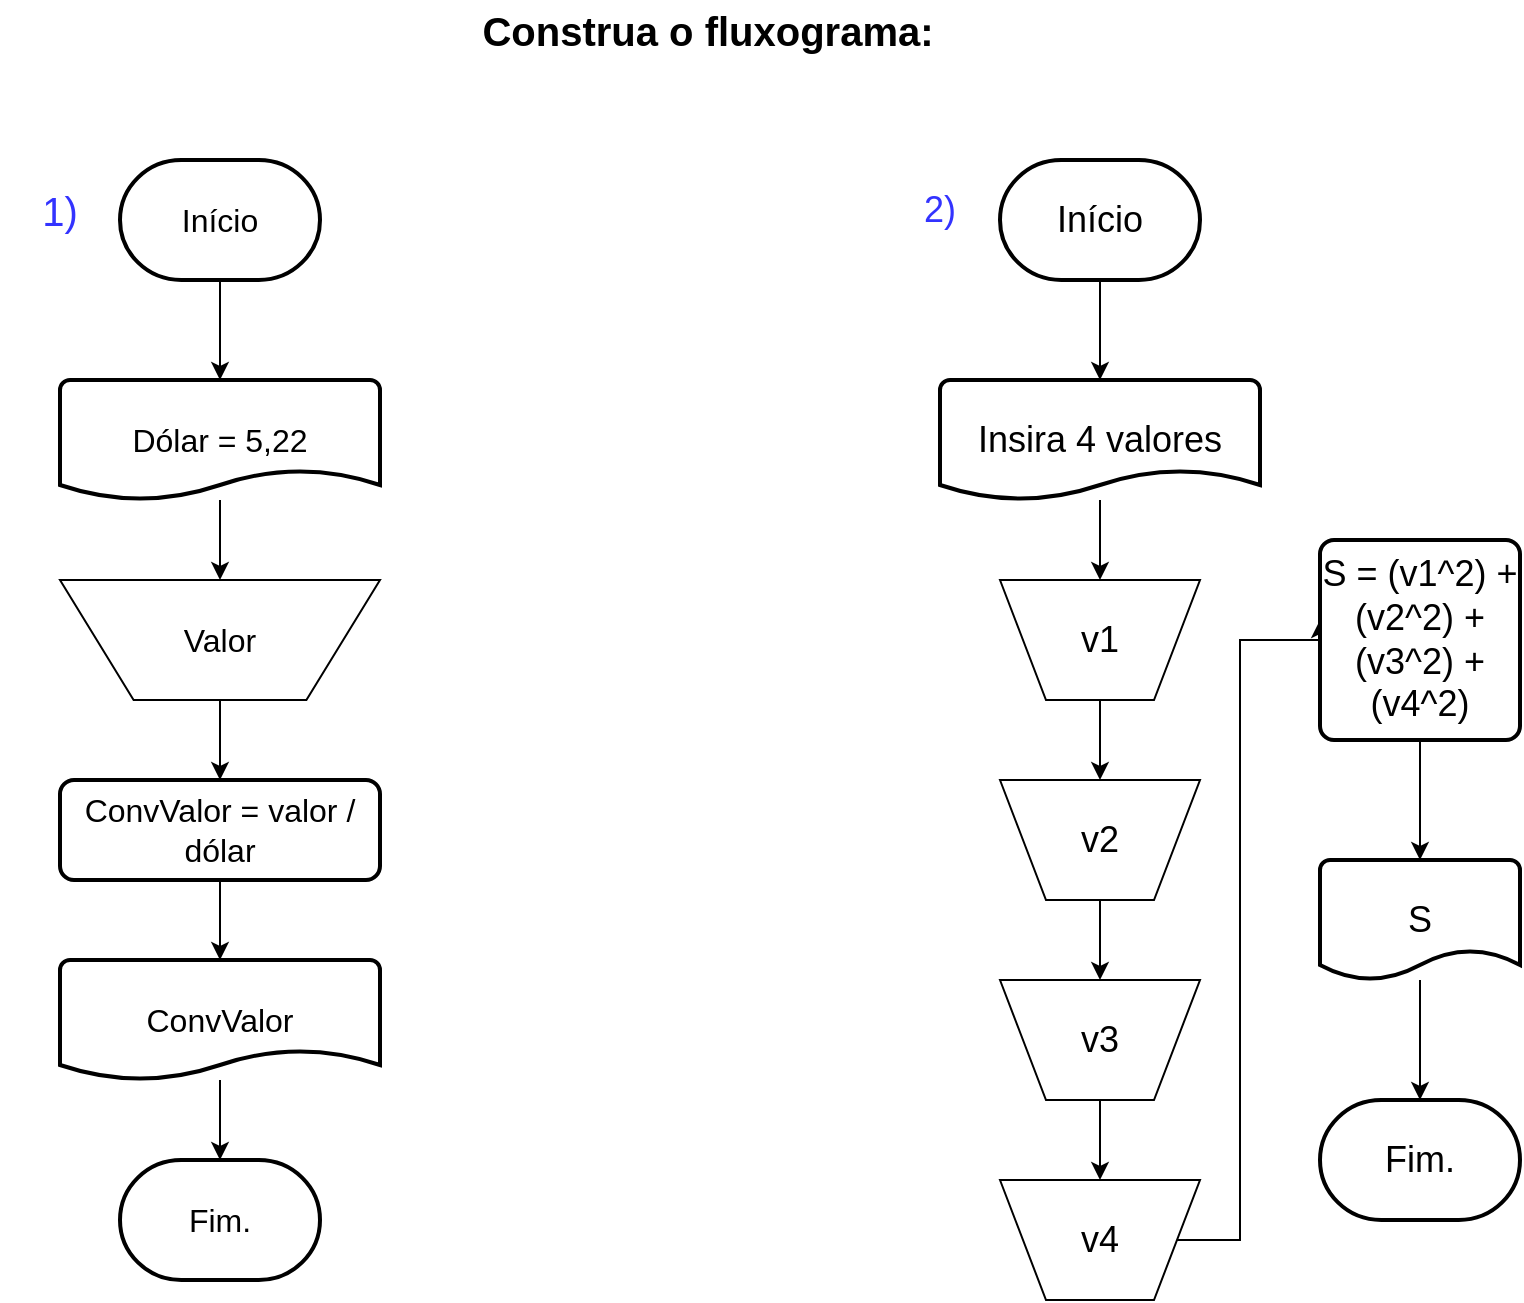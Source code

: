 <mxfile version="20.8.23" type="device"><diagram name="Página-1" id="CRdTjIowBJVbLrX9h-jV"><mxGraphModel dx="1434" dy="821" grid="1" gridSize="10" guides="1" tooltips="1" connect="1" arrows="1" fold="1" page="1" pageScale="1" pageWidth="827" pageHeight="1169" math="0" shadow="0"><root><mxCell id="0"/><mxCell id="1" parent="0"/><mxCell id="yJtszG_-MzX-dohwHZ_f-1" value="&lt;b&gt;&lt;font style=&quot;font-size: 20px;&quot;&gt;Construa o fluxograma:&lt;/font&gt;&lt;/b&gt;" style="text;html=1;strokeColor=none;fillColor=none;align=center;verticalAlign=middle;whiteSpace=wrap;rounded=0;" vertex="1" parent="1"><mxGeometry x="189" y="80" width="450" height="30" as="geometry"/></mxCell><mxCell id="yJtszG_-MzX-dohwHZ_f-2" value="&lt;font color=&quot;#3333FF&quot;&gt;1)&lt;/font&gt;" style="text;html=1;strokeColor=none;fillColor=none;align=center;verticalAlign=middle;whiteSpace=wrap;rounded=0;fontSize=20;" vertex="1" parent="1"><mxGeometry x="60" y="170" width="60" height="30" as="geometry"/></mxCell><mxCell id="yJtszG_-MzX-dohwHZ_f-5" style="edgeStyle=orthogonalEdgeStyle;rounded=0;orthogonalLoop=1;jettySize=auto;html=1;fontSize=16;fontColor=#000000;" edge="1" parent="1" source="yJtszG_-MzX-dohwHZ_f-3" target="yJtszG_-MzX-dohwHZ_f-6"><mxGeometry relative="1" as="geometry"/></mxCell><mxCell id="yJtszG_-MzX-dohwHZ_f-3" value="&lt;div style=&quot;font-size: 16px;&quot;&gt;&lt;font color=&quot;#000000&quot;&gt;Início&lt;/font&gt;&lt;/div&gt;" style="strokeWidth=2;html=1;shape=mxgraph.flowchart.terminator;whiteSpace=wrap;fontSize=20;fontColor=#3333FF;" vertex="1" parent="1"><mxGeometry x="120" y="160" width="100" height="60" as="geometry"/></mxCell><mxCell id="yJtszG_-MzX-dohwHZ_f-12" style="edgeStyle=orthogonalEdgeStyle;rounded=0;orthogonalLoop=1;jettySize=auto;html=1;fontSize=16;fontColor=#000000;" edge="1" parent="1" source="yJtszG_-MzX-dohwHZ_f-4" target="yJtszG_-MzX-dohwHZ_f-8"><mxGeometry relative="1" as="geometry"/></mxCell><mxCell id="yJtszG_-MzX-dohwHZ_f-4" value="ConvValor = valor / dólar" style="rounded=1;whiteSpace=wrap;html=1;absoluteArcSize=1;arcSize=14;strokeWidth=2;fontSize=16;fontColor=#000000;" vertex="1" parent="1"><mxGeometry x="90" y="470" width="160" height="50" as="geometry"/></mxCell><mxCell id="yJtszG_-MzX-dohwHZ_f-10" style="edgeStyle=orthogonalEdgeStyle;rounded=0;orthogonalLoop=1;jettySize=auto;html=1;fontSize=16;fontColor=#000000;" edge="1" parent="1" source="yJtszG_-MzX-dohwHZ_f-6" target="yJtszG_-MzX-dohwHZ_f-7"><mxGeometry relative="1" as="geometry"/></mxCell><mxCell id="yJtszG_-MzX-dohwHZ_f-6" value="&lt;div&gt;Dólar = 5,22&lt;/div&gt;" style="strokeWidth=2;html=1;shape=mxgraph.flowchart.document2;whiteSpace=wrap;size=0.25;fontSize=16;fontColor=#000000;" vertex="1" parent="1"><mxGeometry x="90" y="270" width="160" height="60" as="geometry"/></mxCell><mxCell id="yJtszG_-MzX-dohwHZ_f-11" style="edgeStyle=orthogonalEdgeStyle;rounded=0;orthogonalLoop=1;jettySize=auto;html=1;fontSize=16;fontColor=#000000;" edge="1" parent="1" source="yJtszG_-MzX-dohwHZ_f-7" target="yJtszG_-MzX-dohwHZ_f-4"><mxGeometry relative="1" as="geometry"/></mxCell><mxCell id="yJtszG_-MzX-dohwHZ_f-7" value="Valor" style="verticalLabelPosition=middle;verticalAlign=middle;html=1;shape=trapezoid;perimeter=trapezoidPerimeter;whiteSpace=wrap;size=0.23;arcSize=10;flipV=1;labelPosition=center;align=center;fontSize=16;fontColor=#000000;" vertex="1" parent="1"><mxGeometry x="90" y="370" width="160" height="60" as="geometry"/></mxCell><mxCell id="yJtszG_-MzX-dohwHZ_f-13" style="edgeStyle=orthogonalEdgeStyle;rounded=0;orthogonalLoop=1;jettySize=auto;html=1;fontSize=16;fontColor=#000000;" edge="1" parent="1" source="yJtszG_-MzX-dohwHZ_f-8" target="yJtszG_-MzX-dohwHZ_f-9"><mxGeometry relative="1" as="geometry"/></mxCell><mxCell id="yJtszG_-MzX-dohwHZ_f-8" value="ConvValor" style="strokeWidth=2;html=1;shape=mxgraph.flowchart.document2;whiteSpace=wrap;size=0.25;fontSize=16;fontColor=#000000;" vertex="1" parent="1"><mxGeometry x="90" y="560" width="160" height="60" as="geometry"/></mxCell><mxCell id="yJtszG_-MzX-dohwHZ_f-9" value="Fim." style="strokeWidth=2;html=1;shape=mxgraph.flowchart.terminator;whiteSpace=wrap;fontSize=16;fontColor=#000000;" vertex="1" parent="1"><mxGeometry x="120" y="660" width="100" height="60" as="geometry"/></mxCell><mxCell id="yJtszG_-MzX-dohwHZ_f-14" value="2)" style="text;html=1;strokeColor=none;fillColor=none;align=center;verticalAlign=middle;whiteSpace=wrap;rounded=0;fontSize=18;fontColor=#3333FF;" vertex="1" parent="1"><mxGeometry x="500" y="170" width="60" height="30" as="geometry"/></mxCell><mxCell id="yJtszG_-MzX-dohwHZ_f-17" style="edgeStyle=orthogonalEdgeStyle;rounded=0;orthogonalLoop=1;jettySize=auto;html=1;fontSize=18;fontColor=#000000;" edge="1" parent="1" source="yJtszG_-MzX-dohwHZ_f-15" target="yJtszG_-MzX-dohwHZ_f-16"><mxGeometry relative="1" as="geometry"/></mxCell><mxCell id="yJtszG_-MzX-dohwHZ_f-15" value="Início" style="strokeWidth=2;html=1;shape=mxgraph.flowchart.terminator;whiteSpace=wrap;fontSize=18;fontColor=#000000;" vertex="1" parent="1"><mxGeometry x="560" y="160" width="100" height="60" as="geometry"/></mxCell><mxCell id="yJtszG_-MzX-dohwHZ_f-22" style="edgeStyle=orthogonalEdgeStyle;rounded=0;orthogonalLoop=1;jettySize=auto;html=1;fontSize=18;fontColor=#000000;" edge="1" parent="1" source="yJtszG_-MzX-dohwHZ_f-16" target="yJtszG_-MzX-dohwHZ_f-18"><mxGeometry relative="1" as="geometry"/></mxCell><mxCell id="yJtszG_-MzX-dohwHZ_f-16" value="Insira 4 valores" style="strokeWidth=2;html=1;shape=mxgraph.flowchart.document2;whiteSpace=wrap;size=0.25;fontSize=18;fontColor=#000000;" vertex="1" parent="1"><mxGeometry x="530" y="270" width="160" height="60" as="geometry"/></mxCell><mxCell id="yJtszG_-MzX-dohwHZ_f-23" style="edgeStyle=orthogonalEdgeStyle;rounded=0;orthogonalLoop=1;jettySize=auto;html=1;fontSize=18;fontColor=#000000;" edge="1" parent="1" source="yJtszG_-MzX-dohwHZ_f-18" target="yJtszG_-MzX-dohwHZ_f-19"><mxGeometry relative="1" as="geometry"/></mxCell><mxCell id="yJtszG_-MzX-dohwHZ_f-18" value="v1" style="verticalLabelPosition=middle;verticalAlign=middle;html=1;shape=trapezoid;perimeter=trapezoidPerimeter;whiteSpace=wrap;size=0.23;arcSize=10;flipV=1;labelPosition=center;align=center;fontSize=18;fontColor=#000000;" vertex="1" parent="1"><mxGeometry x="560" y="370" width="100" height="60" as="geometry"/></mxCell><mxCell id="yJtszG_-MzX-dohwHZ_f-24" style="edgeStyle=orthogonalEdgeStyle;rounded=0;orthogonalLoop=1;jettySize=auto;html=1;fontSize=18;fontColor=#000000;" edge="1" parent="1" source="yJtszG_-MzX-dohwHZ_f-19" target="yJtszG_-MzX-dohwHZ_f-20"><mxGeometry relative="1" as="geometry"/></mxCell><mxCell id="yJtszG_-MzX-dohwHZ_f-19" value="v2" style="verticalLabelPosition=middle;verticalAlign=middle;html=1;shape=trapezoid;perimeter=trapezoidPerimeter;whiteSpace=wrap;size=0.23;arcSize=10;flipV=1;labelPosition=center;align=center;fontSize=18;fontColor=#000000;" vertex="1" parent="1"><mxGeometry x="560" y="470" width="100" height="60" as="geometry"/></mxCell><mxCell id="yJtszG_-MzX-dohwHZ_f-25" style="edgeStyle=orthogonalEdgeStyle;rounded=0;orthogonalLoop=1;jettySize=auto;html=1;fontSize=18;fontColor=#000000;" edge="1" parent="1" source="yJtszG_-MzX-dohwHZ_f-20" target="yJtszG_-MzX-dohwHZ_f-21"><mxGeometry relative="1" as="geometry"/></mxCell><mxCell id="yJtszG_-MzX-dohwHZ_f-20" value="v3" style="verticalLabelPosition=middle;verticalAlign=middle;html=1;shape=trapezoid;perimeter=trapezoidPerimeter;whiteSpace=wrap;size=0.23;arcSize=10;flipV=1;labelPosition=center;align=center;fontSize=18;fontColor=#000000;" vertex="1" parent="1"><mxGeometry x="560" y="570" width="100" height="60" as="geometry"/></mxCell><mxCell id="yJtszG_-MzX-dohwHZ_f-26" style="edgeStyle=orthogonalEdgeStyle;rounded=0;orthogonalLoop=1;jettySize=auto;html=1;fontSize=18;fontColor=#000000;" edge="1" parent="1" source="yJtszG_-MzX-dohwHZ_f-21"><mxGeometry relative="1" as="geometry"><mxPoint x="720" y="390" as="targetPoint"/><Array as="points"><mxPoint x="680" y="700"/><mxPoint x="680" y="400"/><mxPoint x="720" y="400"/></Array></mxGeometry></mxCell><mxCell id="yJtszG_-MzX-dohwHZ_f-21" value="v4" style="verticalLabelPosition=middle;verticalAlign=middle;html=1;shape=trapezoid;perimeter=trapezoidPerimeter;whiteSpace=wrap;size=0.23;arcSize=10;flipV=1;labelPosition=center;align=center;fontSize=18;fontColor=#000000;" vertex="1" parent="1"><mxGeometry x="560" y="670" width="100" height="60" as="geometry"/></mxCell><mxCell id="yJtszG_-MzX-dohwHZ_f-29" style="edgeStyle=orthogonalEdgeStyle;rounded=0;orthogonalLoop=1;jettySize=auto;html=1;fontSize=18;fontColor=#000000;" edge="1" parent="1" source="yJtszG_-MzX-dohwHZ_f-27" target="yJtszG_-MzX-dohwHZ_f-28"><mxGeometry relative="1" as="geometry"/></mxCell><mxCell id="yJtszG_-MzX-dohwHZ_f-27" value="&lt;div&gt;S = (v1^2) + (v2^2) + (v3^2) + (v4^2)&lt;br&gt;&lt;/div&gt;" style="rounded=1;whiteSpace=wrap;html=1;absoluteArcSize=1;arcSize=14;strokeWidth=2;fontSize=18;fontColor=#000000;" vertex="1" parent="1"><mxGeometry x="720" y="350" width="100" height="100" as="geometry"/></mxCell><mxCell id="yJtszG_-MzX-dohwHZ_f-31" style="edgeStyle=orthogonalEdgeStyle;rounded=0;orthogonalLoop=1;jettySize=auto;html=1;fontSize=18;fontColor=#000000;" edge="1" parent="1" source="yJtszG_-MzX-dohwHZ_f-28" target="yJtszG_-MzX-dohwHZ_f-30"><mxGeometry relative="1" as="geometry"/></mxCell><mxCell id="yJtszG_-MzX-dohwHZ_f-28" value="S" style="strokeWidth=2;html=1;shape=mxgraph.flowchart.document2;whiteSpace=wrap;size=0.25;fontSize=18;fontColor=#000000;" vertex="1" parent="1"><mxGeometry x="720" y="510" width="100" height="60" as="geometry"/></mxCell><mxCell id="yJtszG_-MzX-dohwHZ_f-30" value="Fim." style="strokeWidth=2;html=1;shape=mxgraph.flowchart.terminator;whiteSpace=wrap;fontSize=18;fontColor=#000000;" vertex="1" parent="1"><mxGeometry x="720" y="630" width="100" height="60" as="geometry"/></mxCell></root></mxGraphModel></diagram></mxfile>